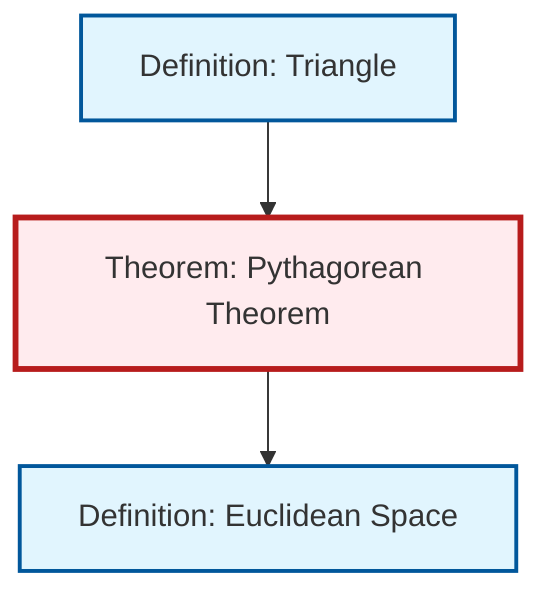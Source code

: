 graph TD
    classDef definition fill:#e1f5fe,stroke:#01579b,stroke-width:2px
    classDef theorem fill:#f3e5f5,stroke:#4a148c,stroke-width:2px
    classDef axiom fill:#fff3e0,stroke:#e65100,stroke-width:2px
    classDef example fill:#e8f5e9,stroke:#1b5e20,stroke-width:2px
    classDef current fill:#ffebee,stroke:#b71c1c,stroke-width:3px
    def-euclidean-space["Definition: Euclidean Space"]:::definition
    def-triangle["Definition: Triangle"]:::definition
    thm-pythagorean["Theorem: Pythagorean Theorem"]:::theorem
    def-triangle --> thm-pythagorean
    thm-pythagorean --> def-euclidean-space
    class thm-pythagorean current